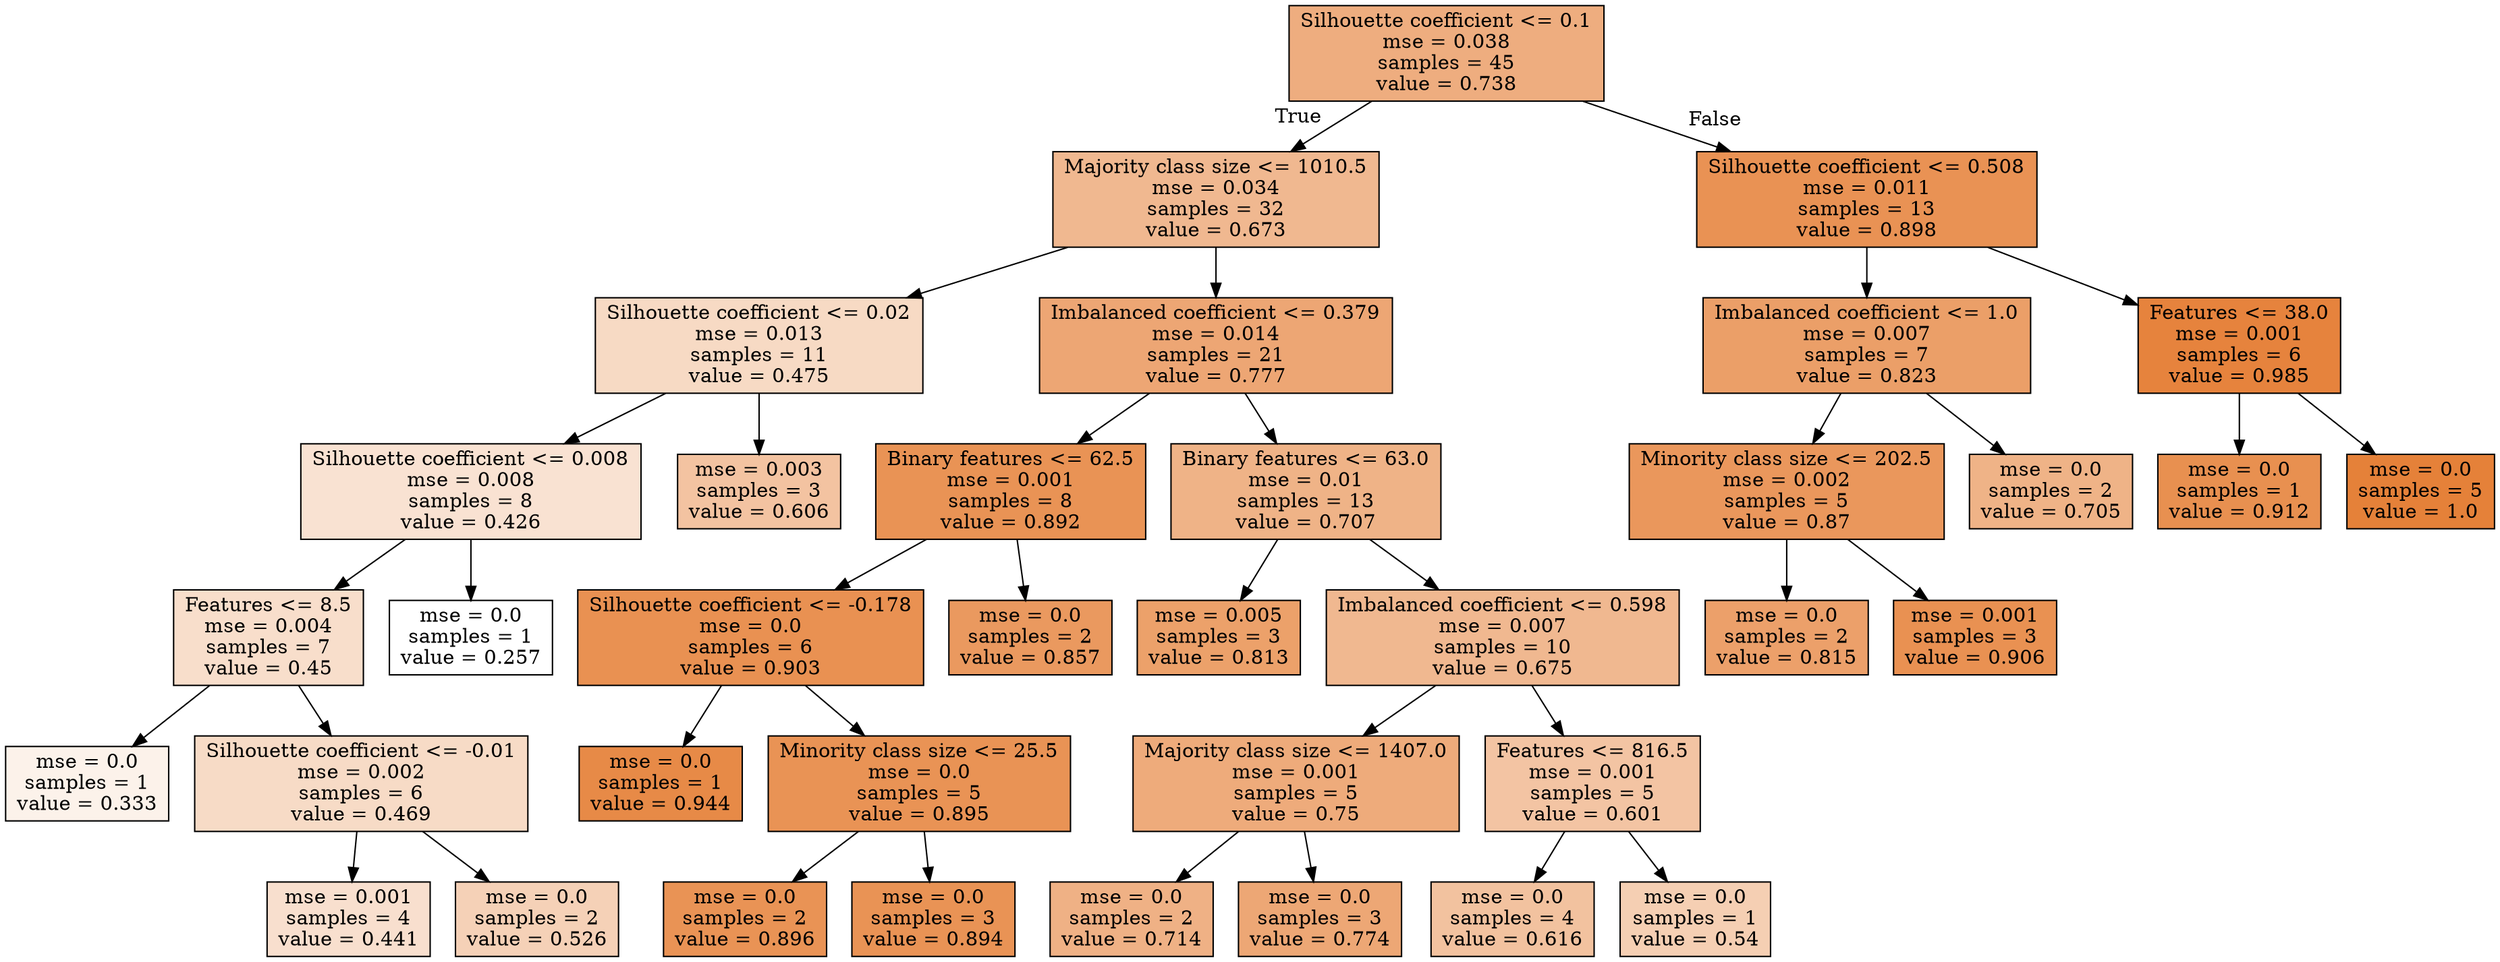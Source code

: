 digraph Tree {
node [shape=box, style="filled", color="black"] ;
0 [label="Silhouette coefficient <= 0.1\nmse = 0.038\nsamples = 45\nvalue = 0.738", fillcolor="#e58139a5"] ;
1 [label="Majority class size <= 1010.5\nmse = 0.034\nsamples = 32\nvalue = 0.673", fillcolor="#e581398f"] ;
0 -> 1 [labeldistance=2.5, labelangle=45, headlabel="True"] ;
2 [label="Silhouette coefficient <= 0.02\nmse = 0.013\nsamples = 11\nvalue = 0.475", fillcolor="#e581394b"] ;
1 -> 2 ;
3 [label="Silhouette coefficient <= 0.008\nmse = 0.008\nsamples = 8\nvalue = 0.426", fillcolor="#e581393a"] ;
2 -> 3 ;
4 [label="Features <= 8.5\nmse = 0.004\nsamples = 7\nvalue = 0.45", fillcolor="#e5813942"] ;
3 -> 4 ;
5 [label="mse = 0.0\nsamples = 1\nvalue = 0.333", fillcolor="#e581391a"] ;
4 -> 5 ;
6 [label="Silhouette coefficient <= -0.01\nmse = 0.002\nsamples = 6\nvalue = 0.469", fillcolor="#e5813949"] ;
4 -> 6 ;
7 [label="mse = 0.001\nsamples = 4\nvalue = 0.441", fillcolor="#e581393f"] ;
6 -> 7 ;
8 [label="mse = 0.0\nsamples = 2\nvalue = 0.526", fillcolor="#e581395c"] ;
6 -> 8 ;
9 [label="mse = 0.0\nsamples = 1\nvalue = 0.257", fillcolor="#e5813900"] ;
3 -> 9 ;
10 [label="mse = 0.003\nsamples = 3\nvalue = 0.606", fillcolor="#e5813978"] ;
2 -> 10 ;
11 [label="Imbalanced coefficient <= 0.379\nmse = 0.014\nsamples = 21\nvalue = 0.777", fillcolor="#e58139b3"] ;
1 -> 11 ;
12 [label="Binary features <= 62.5\nmse = 0.001\nsamples = 8\nvalue = 0.892", fillcolor="#e58139da"] ;
11 -> 12 ;
13 [label="Silhouette coefficient <= -0.178\nmse = 0.0\nsamples = 6\nvalue = 0.903", fillcolor="#e58139de"] ;
12 -> 13 ;
14 [label="mse = 0.0\nsamples = 1\nvalue = 0.944", fillcolor="#e58139ec"] ;
13 -> 14 ;
15 [label="Minority class size <= 25.5\nmse = 0.0\nsamples = 5\nvalue = 0.895", fillcolor="#e58139db"] ;
13 -> 15 ;
16 [label="mse = 0.0\nsamples = 2\nvalue = 0.896", fillcolor="#e58139db"] ;
15 -> 16 ;
17 [label="mse = 0.0\nsamples = 3\nvalue = 0.894", fillcolor="#e58139db"] ;
15 -> 17 ;
18 [label="mse = 0.0\nsamples = 2\nvalue = 0.857", fillcolor="#e58139ce"] ;
12 -> 18 ;
19 [label="Binary features <= 63.0\nmse = 0.01\nsamples = 13\nvalue = 0.707", fillcolor="#e581399a"] ;
11 -> 19 ;
20 [label="mse = 0.005\nsamples = 3\nvalue = 0.813", fillcolor="#e58139bf"] ;
19 -> 20 ;
21 [label="Imbalanced coefficient <= 0.598\nmse = 0.007\nsamples = 10\nvalue = 0.675", fillcolor="#e581398f"] ;
19 -> 21 ;
22 [label="Majority class size <= 1407.0\nmse = 0.001\nsamples = 5\nvalue = 0.75", fillcolor="#e58139a9"] ;
21 -> 22 ;
23 [label="mse = 0.0\nsamples = 2\nvalue = 0.714", fillcolor="#e581399d"] ;
22 -> 23 ;
24 [label="mse = 0.0\nsamples = 3\nvalue = 0.774", fillcolor="#e58139b1"] ;
22 -> 24 ;
25 [label="Features <= 816.5\nmse = 0.001\nsamples = 5\nvalue = 0.601", fillcolor="#e5813976"] ;
21 -> 25 ;
26 [label="mse = 0.0\nsamples = 4\nvalue = 0.616", fillcolor="#e581397b"] ;
25 -> 26 ;
27 [label="mse = 0.0\nsamples = 1\nvalue = 0.54", fillcolor="#e5813961"] ;
25 -> 27 ;
28 [label="Silhouette coefficient <= 0.508\nmse = 0.011\nsamples = 13\nvalue = 0.898", fillcolor="#e58139dc"] ;
0 -> 28 [labeldistance=2.5, labelangle=-45, headlabel="False"] ;
29 [label="Imbalanced coefficient <= 1.0\nmse = 0.007\nsamples = 7\nvalue = 0.823", fillcolor="#e58139c2"] ;
28 -> 29 ;
30 [label="Minority class size <= 202.5\nmse = 0.002\nsamples = 5\nvalue = 0.87", fillcolor="#e58139d2"] ;
29 -> 30 ;
31 [label="mse = 0.0\nsamples = 2\nvalue = 0.815", fillcolor="#e58139c0"] ;
30 -> 31 ;
32 [label="mse = 0.001\nsamples = 3\nvalue = 0.906", fillcolor="#e58139df"] ;
30 -> 32 ;
33 [label="mse = 0.0\nsamples = 2\nvalue = 0.705", fillcolor="#e581399a"] ;
29 -> 33 ;
34 [label="Features <= 38.0\nmse = 0.001\nsamples = 6\nvalue = 0.985", fillcolor="#e58139fa"] ;
28 -> 34 ;
35 [label="mse = 0.0\nsamples = 1\nvalue = 0.912", fillcolor="#e58139e1"] ;
34 -> 35 ;
36 [label="mse = 0.0\nsamples = 5\nvalue = 1.0", fillcolor="#e58139ff"] ;
34 -> 36 ;
}